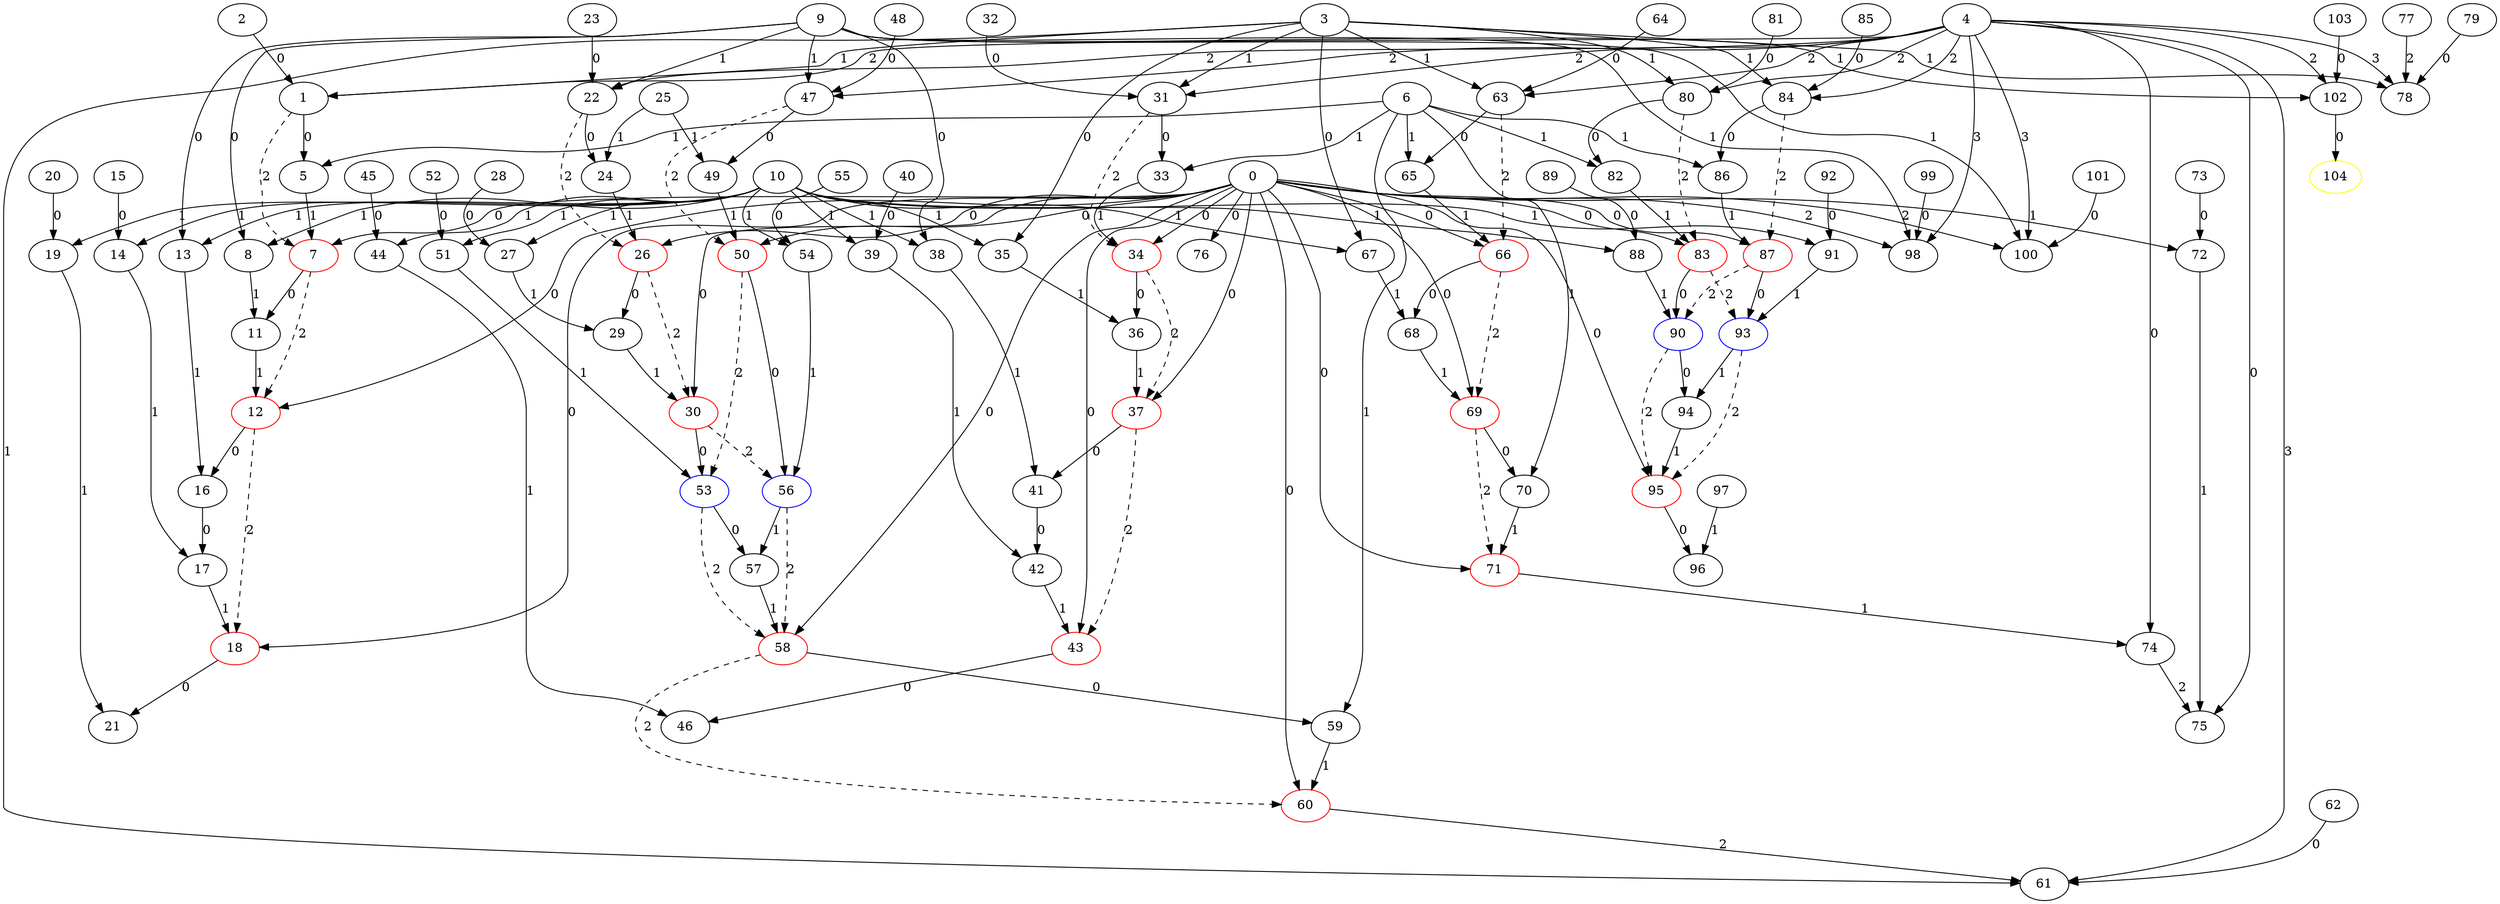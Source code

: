 digraph G {
0[symid=0,op=NaS,nodeT=sym,cv=0,bw=0,BB=0,SS=0,symidR=0];
1[symid=1,op=_sym_build_read_memory,nodeT=sym,cv=0,bw=0,BB=1,SS=0,symidR=0];
2[symid=-1,op=NaS,nodeT=runtimeInt,cv=0,bw=4,BB=1,SS=0,symidR=0];
3[symid=-1,op=NaS,nodeT=constantInt,cv=2,bw=4,BB=0,SS=0,symidR=0];
4[symid=-1,op=NaS,nodeT=constantInt,cv=1,bw=1,BB=0,SS=0,symidR=0];
5[symid=2,op=_sym_build_zext,nodeT=sym,cv=0,bw=0,BB=1,SS=0,symidR=0];
6[symid=-1,op=NaS,nodeT=constantInt,cv=16,bw=1,BB=0,SS=0,symidR=0];
7[symid=43,op=NaS,nodeT=falseRootPhi,cv=0,bw=0,BB=1,SS=0,symidR=0,color=red];
8[symid=44,op=_sym_build_integer,nodeT=sym,cv=0,bw=0,BB=1,SS=0,symidR=0];
9[symid=-1,op=NaS,nodeT=constantInt,cv=1,bw=4,BB=0,SS=0,symidR=0];
10[symid=-1,op=NaS,nodeT=constantInt,cv=4,bw=1,BB=0,SS=0,symidR=0];
11[symid=3,op=_sym_build_sub,nodeT=sym,cv=0,bw=0,BB=1,SS=0,symidR=0];
12[symid=45,op=NaS,nodeT=falseRootPhi,cv=0,bw=0,BB=1,SS=0,symidR=0,color=red];
13[symid=46,op=_sym_build_integer,nodeT=sym,cv=0,bw=0,BB=1,SS=0,symidR=0];
14[symid=47,op=_sym_build_integer,nodeT=sym,cv=0,bw=0,BB=1,SS=0,symidR=0];
15[symid=-1,op=NaS,nodeT=runtimeInt,cv=0,bw=4,BB=1,SS=0,symidR=0];
16[symid=4,op=_sym_build_mul,nodeT=sym,cv=0,bw=0,BB=1,SS=0,symidR=0];
17[symid=5,op=_sym_build_add,nodeT=sym,cv=0,bw=0,BB=1,SS=0,symidR=0];
18[symid=48,op=NaS,nodeT=falseRootPhi,cv=0,bw=0,BB=1,SS=0,symidR=0,color=red];
19[symid=6,op=_sym_build_integer,nodeT=sym,cv=0,bw=0,BB=1,SS=0,symidR=0];
20[symid=-1,op=NaS,nodeT=runtimeInt,cv=0,bw=4,BB=1,SS=0,symidR=0];
21[symid=7,op=_sym_try_alternative,nodeT=sym,cv=0,bw=0,BB=1,SS=0,symidR=0];
22[symid=8,op=_sym_build_read_memory,nodeT=sym,cv=0,bw=0,BB=1,SS=0,symidR=0];
23[symid=-1,op=NaS,nodeT=runtimeInt,cv=0,bw=4,BB=1,SS=0,symidR=0];
24[symid=9,op=_sym_build_zext,nodeT=sym,cv=0,bw=0,BB=1,SS=0,symidR=0];
25[symid=-1,op=NaS,nodeT=constantInt,cv=24,bw=1,BB=0,SS=0,symidR=0];
26[symid=49,op=NaS,nodeT=falseRootPhi,cv=0,bw=0,BB=1,SS=0,symidR=0,color=red];
27[symid=50,op=_sym_build_integer,nodeT=sym,cv=0,bw=0,BB=1,SS=0,symidR=0];
28[symid=-1,op=NaS,nodeT=constantInt,cv=8,bw=4,BB=0,SS=0,symidR=0];
29[symid=10,op=_sym_build_shift_left,nodeT=sym,cv=0,bw=0,BB=1,SS=0,symidR=0];
30[symid=51,op=NaS,nodeT=falseRootPhi,cv=0,bw=0,BB=1,SS=0,symidR=0,color=red];
31[symid=11,op=_sym_build_read_memory,nodeT=sym,cv=0,bw=0,BB=1,SS=0,symidR=0];
32[symid=-1,op=NaS,nodeT=runtimeInt,cv=0,bw=4,BB=1,SS=0,symidR=0];
33[symid=12,op=_sym_build_zext,nodeT=sym,cv=0,bw=0,BB=1,SS=0,symidR=0];
34[symid=52,op=NaS,nodeT=falseRootPhi,cv=0,bw=0,BB=1,SS=0,symidR=0,color=red];
35[symid=53,op=_sym_build_integer,nodeT=sym,cv=0,bw=0,BB=1,SS=0,symidR=0];
36[symid=13,op=_sym_build_sub,nodeT=sym,cv=0,bw=0,BB=1,SS=0,symidR=0];
37[symid=54,op=NaS,nodeT=falseRootPhi,cv=0,bw=0,BB=1,SS=0,symidR=0,color=red];
38[symid=55,op=_sym_build_integer,nodeT=sym,cv=0,bw=0,BB=1,SS=0,symidR=0];
39[symid=56,op=_sym_build_integer,nodeT=sym,cv=0,bw=0,BB=1,SS=0,symidR=0];
40[symid=-1,op=NaS,nodeT=runtimeInt,cv=0,bw=4,BB=1,SS=0,symidR=0];
41[symid=14,op=_sym_build_mul,nodeT=sym,cv=0,bw=0,BB=1,SS=0,symidR=0];
42[symid=15,op=_sym_build_add,nodeT=sym,cv=0,bw=0,BB=1,SS=0,symidR=0];
43[symid=57,op=NaS,nodeT=falseRootPhi,cv=0,bw=0,BB=1,SS=0,symidR=0,color=red];
44[symid=16,op=_sym_build_integer,nodeT=sym,cv=0,bw=0,BB=1,SS=0,symidR=0];
45[symid=-1,op=NaS,nodeT=runtimeInt,cv=0,bw=4,BB=1,SS=0,symidR=0];
46[symid=17,op=_sym_try_alternative,nodeT=sym,cv=0,bw=0,BB=1,SS=0,symidR=0];
47[symid=18,op=_sym_build_read_memory,nodeT=sym,cv=0,bw=0,BB=1,SS=0,symidR=0];
48[symid=-1,op=NaS,nodeT=runtimeInt,cv=0,bw=4,BB=1,SS=0,symidR=0];
49[symid=19,op=_sym_build_zext,nodeT=sym,cv=0,bw=0,BB=1,SS=0,symidR=0];
50[symid=58,op=NaS,nodeT=falseRootPhi,cv=0,bw=0,BB=1,SS=0,symidR=0,color=red];
51[symid=59,op=_sym_build_integer,nodeT=sym,cv=0,bw=0,BB=1,SS=0,symidR=0];
52[symid=-1,op=NaS,nodeT=runtimeInt,cv=0,bw=4,BB=1,SS=0,symidR=0];
53[symid=60,op=NaS,nodeT=falseLeafPhi,cv=0,bw=0,BB=1,SS=0,symidR=0,color=blue];
54[symid=61,op=_sym_build_integer,nodeT=sym,cv=0,bw=0,BB=1,SS=0,symidR=0];
55[symid=-1,op=NaS,nodeT=runtimeInt,cv=0,bw=4,BB=1,SS=0,symidR=0];
56[symid=62,op=NaS,nodeT=falseLeafPhi,cv=0,bw=0,BB=1,SS=0,symidR=0,color=blue];
57[symid=20,op=_sym_build_or,nodeT=sym,cv=0,bw=0,BB=1,SS=0,symidR=0];
58[symid=63,op=NaS,nodeT=falseRootPhi,cv=0,bw=0,BB=1,SS=0,symidR=0,color=red];
59[symid=21,op=_sym_build_trunc,nodeT=sym,cv=0,bw=0,BB=1,SS=0,symidR=0];
60[symid=64,op=NaS,nodeT=falseRootPhi,cv=0,bw=0,BB=1,SS=0,symidR=0,color=red];
61[symid=22,op=_sym_build_write_memory,nodeT=sym,cv=0,bw=0,BB=1,SS=0,symidR=0];
62[symid=-1,op=NaS,nodeT=runtimeInt,cv=0,bw=4,BB=1,SS=0,symidR=0];
63[symid=23,op=_sym_build_read_memory,nodeT=sym,cv=0,bw=0,BB=1,SS=0,symidR=0];
64[symid=-1,op=NaS,nodeT=runtimeInt,cv=0,bw=4,BB=1,SS=0,symidR=0];
65[symid=24,op=_sym_build_zext,nodeT=sym,cv=0,bw=0,BB=1,SS=0,symidR=0];
66[symid=65,op=NaS,nodeT=falseRootPhi,cv=0,bw=0,BB=1,SS=0,symidR=0,color=red];
67[symid=66,op=_sym_build_integer,nodeT=sym,cv=0,bw=0,BB=1,SS=0,symidR=0];
68[symid=25,op=_sym_build_sub,nodeT=sym,cv=0,bw=0,BB=1,SS=0,symidR=0];
69[symid=67,op=NaS,nodeT=falseRootPhi,cv=0,bw=0,BB=1,SS=0,symidR=0,color=red];
70[symid=26,op=_sym_build_trunc,nodeT=sym,cv=0,bw=0,BB=1,SS=0,symidR=0];
71[symid=68,op=NaS,nodeT=falseRootPhi,cv=0,bw=0,BB=1,SS=0,symidR=0,color=red];
72[symid=27,op=_sym_set_parameter_expression,nodeT=sym,cv=0,bw=0,BB=1,SS=0,symidR=0];
73[symid=-1,op=NaS,nodeT=constantInt,cv=0,bw=1,BB=0,SS=0,symidR=0];
74[symid=28,op=_sym_set_parameter_expression,nodeT=sym,cv=0,bw=0,BB=1,SS=0,symidR=0];
75[symid=29,op=_sym_notify_call,nodeT=sym,cv=0,bw=0,BB=1,SS=0,symidR=0];
76[symid=30,op=_sym_set_return_expression,nodeT=sym,cv=0,bw=0,BB=1,SS=0,symidR=0];
77[symid=31,op=_sym_get_return_expression,nodeT=sym,cv=0,bw=0,BB=1,SS=0,symidR=0];
78[symid=32,op=_sym_build_write_memory,nodeT=sym,cv=0,bw=0,BB=1,SS=0,symidR=0];
79[symid=-1,op=NaS,nodeT=runtimeInt,cv=0,bw=4,BB=1,SS=0,symidR=0];
80[symid=33,op=_sym_build_read_memory,nodeT=sym,cv=0,bw=0,BB=1,SS=0,symidR=0];
81[symid=-1,op=NaS,nodeT=runtimeInt,cv=0,bw=4,BB=1,SS=0,symidR=0];
82[symid=34,op=_sym_build_zext,nodeT=sym,cv=0,bw=0,BB=1,SS=0,symidR=0];
83[symid=69,op=NaS,nodeT=falseRootPhi,cv=0,bw=0,BB=1,SS=0,symidR=0,color=red];
84[symid=35,op=_sym_build_read_memory,nodeT=sym,cv=0,bw=0,BB=1,SS=0,symidR=0];
85[symid=-1,op=NaS,nodeT=runtimeInt,cv=0,bw=4,BB=1,SS=0,symidR=0];
86[symid=36,op=_sym_build_zext,nodeT=sym,cv=0,bw=0,BB=1,SS=0,symidR=0];
87[symid=70,op=NaS,nodeT=falseRootPhi,cv=0,bw=0,BB=1,SS=0,symidR=0,color=red];
88[symid=71,op=_sym_build_integer,nodeT=sym,cv=0,bw=0,BB=1,SS=0,symidR=0];
89[symid=-1,op=NaS,nodeT=runtimeInt,cv=0,bw=4,BB=1,SS=0,symidR=0];
90[symid=72,op=NaS,nodeT=falseLeafPhi,cv=0,bw=0,BB=1,SS=0,symidR=0,color=blue];
91[symid=73,op=_sym_build_integer,nodeT=sym,cv=0,bw=0,BB=1,SS=0,symidR=0];
92[symid=-1,op=NaS,nodeT=runtimeInt,cv=0,bw=4,BB=1,SS=0,symidR=0];
93[symid=74,op=NaS,nodeT=falseLeafPhi,cv=0,bw=0,BB=1,SS=0,symidR=0,color=blue];
94[symid=37,op=_sym_build_equal,nodeT=sym,cv=0,bw=0,BB=1,SS=0,symidR=0];
95[symid=75,op=NaS,nodeT=falseRootPhi,cv=0,bw=0,BB=1,SS=0,symidR=0,color=red];
96[symid=38,op=_sym_build_path_constraint,nodeT=sym,cv=0,bw=0,BB=1,SS=0,symidR=0];
97[symid=-1,op=NaS,nodeT=runtimeInt,cv=0,bw=1,BB=1,SS=0,symidR=0];
98[symid=39,op=_sym_build_write_memory,nodeT=sym,cv=0,bw=0,BB=2,SS=0,symidR=0];
99[symid=-1,op=NaS,nodeT=runtimeInt,cv=0,bw=4,BB=2,SS=0,symidR=0];
100[symid=40,op=_sym_build_write_memory,nodeT=sym,cv=0,bw=0,BB=3,SS=0,symidR=0];
101[symid=-1,op=NaS,nodeT=runtimeInt,cv=0,bw=4,BB=3,SS=0,symidR=0];
102[symid=41,op=_sym_build_read_memory,nodeT=sym,cv=0,bw=0,BB=4,SS=0,symidR=0];
103[symid=-1,op=NaS,nodeT=runtimeInt,cv=0,bw=4,BB=4,SS=0,symidR=0];
104[symid=42,op=_sym_set_return_expression,nodeT=sym,cv=0,bw=0,BB=4,SS=1,symidR=0,color=yellow];
2->1 [label=0,bb=0];
3->1 [label=1,bb=0];
4->1 [label=2,bb=0];
1->5 [label=0,bb=0];
6->5 [label=1,bb=0];
9->8 [label=0,bb=0];
10->8 [label=1,bb=0];
7->11 [label=0,bb=0];
8->11 [label=1,bb=0];
9->13 [label=0,bb=0];
10->13 [label=1,bb=0];
15->14 [label=0,bb=0];
10->14 [label=1,bb=0];
12->16 [label=0,bb=0];
13->16 [label=1,bb=0];
16->17 [label=0,bb=0];
14->17 [label=1,bb=0];
20->19 [label=0,bb=0];
10->19 [label=1,bb=0];
18->21 [label=0,bb=0];
19->21 [label=1,bb=0];
23->22 [label=0,bb=0];
9->22 [label=1,bb=0];
4->22 [label=2,bb=0];
22->24 [label=0,bb=0];
25->24 [label=1,bb=0];
28->27 [label=0,bb=0];
10->27 [label=1,bb=0];
26->29 [label=0,bb=0];
27->29 [label=1,bb=0];
32->31 [label=0,bb=0];
3->31 [label=1,bb=0];
4->31 [label=2,bb=0];
31->33 [label=0,bb=0];
6->33 [label=1,bb=0];
3->35 [label=0,bb=0];
10->35 [label=1,bb=0];
34->36 [label=0,bb=0];
35->36 [label=1,bb=0];
9->38 [label=0,bb=0];
10->38 [label=1,bb=0];
40->39 [label=0,bb=0];
10->39 [label=1,bb=0];
37->41 [label=0,bb=0];
38->41 [label=1,bb=0];
41->42 [label=0,bb=0];
39->42 [label=1,bb=0];
45->44 [label=0,bb=0];
10->44 [label=1,bb=0];
43->46 [label=0,bb=0];
44->46 [label=1,bb=0];
48->47 [label=0,bb=0];
9->47 [label=1,bb=0];
4->47 [label=2,bb=0];
47->49 [label=0,bb=0];
25->49 [label=1,bb=0];
52->51 [label=0,bb=0];
10->51 [label=1,bb=0];
55->54 [label=0,bb=0];
10->54 [label=1,bb=0];
53->57 [label=0,bb=0];
56->57 [label=1,bb=0];
58->59 [label=0,bb=0];
6->59 [label=1,bb=0];
62->61 [label=0,bb=0];
3->61 [label=1,bb=0];
60->61 [label=2,bb=0];
4->61 [label=3,bb=0];
64->63 [label=0,bb=0];
3->63 [label=1,bb=0];
4->63 [label=2,bb=0];
63->65 [label=0,bb=0];
6->65 [label=1,bb=0];
3->67 [label=0,bb=0];
10->67 [label=1,bb=0];
66->68 [label=0,bb=0];
67->68 [label=1,bb=0];
69->70 [label=0,bb=0];
6->70 [label=1,bb=0];
73->72 [label=0,bb=0];
0->72 [label=1,bb=0];
4->74 [label=0,bb=0];
71->74 [label=1,bb=0];
4->75 [label=0,bb=0];
72->75 [label=1,bb=0];
74->75 [label=2,bb=0];
0->76 [label=0,bb=0];
79->78 [label=0,bb=0];
3->78 [label=1,bb=0];
77->78 [label=2,bb=0];
4->78 [label=3,bb=0];
81->80 [label=0,bb=0];
3->80 [label=1,bb=0];
4->80 [label=2,bb=0];
80->82 [label=0,bb=0];
6->82 [label=1,bb=0];
85->84 [label=0,bb=0];
3->84 [label=1,bb=0];
4->84 [label=2,bb=0];
84->86 [label=0,bb=0];
6->86 [label=1,bb=0];
89->88 [label=0,bb=0];
10->88 [label=1,bb=0];
92->91 [label=0,bb=0];
10->91 [label=1,bb=0];
90->94 [label=0,bb=0];
93->94 [label=1,bb=0];
95->96 [label=0,bb=0];
97->96 [label=1,bb=0];
99->98 [label=0,bb=0];
9->98 [label=1,bb=0];
0->98 [label=2,bb=0];
4->98 [label=3,bb=0];
101->100 [label=0,bb=0];
9->100 [label=1,bb=0];
0->100 [label=2,bb=0];
4->100 [label=3,bb=0];
103->102 [label=0,bb=0];
9->102 [label=1,bb=0];
4->102 [label=2,bb=0];
102->104 [label=0,bb=0];
1->7 [label=2,style=dashed,bb=0];
0->7 [label=0,bb=1];
5->7 [label=1,bb=1];
7->12 [label=2,style=dashed,bb=0];
0->12 [label=0,bb=1];
11->12 [label=1,bb=1];
12->18 [label=2,style=dashed,bb=0];
0->18 [label=0,bb=1];
17->18 [label=1,bb=1];
22->26 [label=2,style=dashed,bb=0];
0->26 [label=0,bb=1];
24->26 [label=1,bb=1];
26->30 [label=2,style=dashed,bb=0];
0->30 [label=0,bb=1];
29->30 [label=1,bb=1];
31->34 [label=2,style=dashed,bb=0];
0->34 [label=0,bb=1];
33->34 [label=1,bb=1];
34->37 [label=2,style=dashed,bb=0];
0->37 [label=0,bb=1];
36->37 [label=1,bb=1];
37->43 [label=2,style=dashed,bb=0];
0->43 [label=0,bb=1];
42->43 [label=1,bb=1];
47->50 [label=2,style=dashed,bb=0];
0->50 [label=0,bb=1];
49->50 [label=1,bb=1];
50->53 [label=2,style=dashed,bb=0];
30->53 [label=0,bb=1];
51->53 [label=1,bb=1];
30->56 [label=2,style=dashed,bb=0];
50->56 [label=0,bb=1];
54->56 [label=1,bb=1];
53->58 [label=2,style=dashed,bb=0];
56->58 [label=2,style=dashed,bb=0];
0->58 [label=0,bb=1];
57->58 [label=1,bb=1];
58->60 [label=2,style=dashed,bb=0];
0->60 [label=0,bb=1];
59->60 [label=1,bb=1];
63->66 [label=2,style=dashed,bb=0];
0->66 [label=0,bb=1];
65->66 [label=1,bb=1];
66->69 [label=2,style=dashed,bb=0];
0->69 [label=0,bb=1];
68->69 [label=1,bb=1];
69->71 [label=2,style=dashed,bb=0];
0->71 [label=0,bb=1];
70->71 [label=1,bb=1];
80->83 [label=2,style=dashed,bb=0];
0->83 [label=0,bb=1];
82->83 [label=1,bb=1];
84->87 [label=2,style=dashed,bb=0];
0->87 [label=0,bb=1];
86->87 [label=1,bb=1];
87->90 [label=2,style=dashed,bb=0];
83->90 [label=0,bb=1];
88->90 [label=1,bb=1];
83->93 [label=2,style=dashed,bb=0];
87->93 [label=0,bb=1];
91->93 [label=1,bb=1];
90->95 [label=2,style=dashed,bb=0];
93->95 [label=2,style=dashed,bb=0];
0->95 [label=0,bb=1];
94->95 [label=1,bb=1];
}

